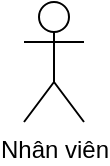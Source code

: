 <mxfile>
    <diagram id="3CGOplF_25yKbEWaD3JT" name="ca">
        <mxGraphModel dx="820" dy="488" grid="0" gridSize="10" guides="1" tooltips="1" connect="1" arrows="1" fold="1" page="1" pageScale="1" pageWidth="850" pageHeight="1100" math="0" shadow="0">
            <root>
                <mxCell id="0"/>
                <mxCell id="1" parent="0"/>
                <mxCell id="2" value="Nhân viên" style="shape=umlActor;verticalLabelPosition=bottom;verticalAlign=top;html=1;" vertex="1" parent="1">
                    <mxGeometry x="63" y="176" width="30" height="60" as="geometry"/>
                </mxCell>
            </root>
        </mxGraphModel>
    </diagram>
</mxfile>